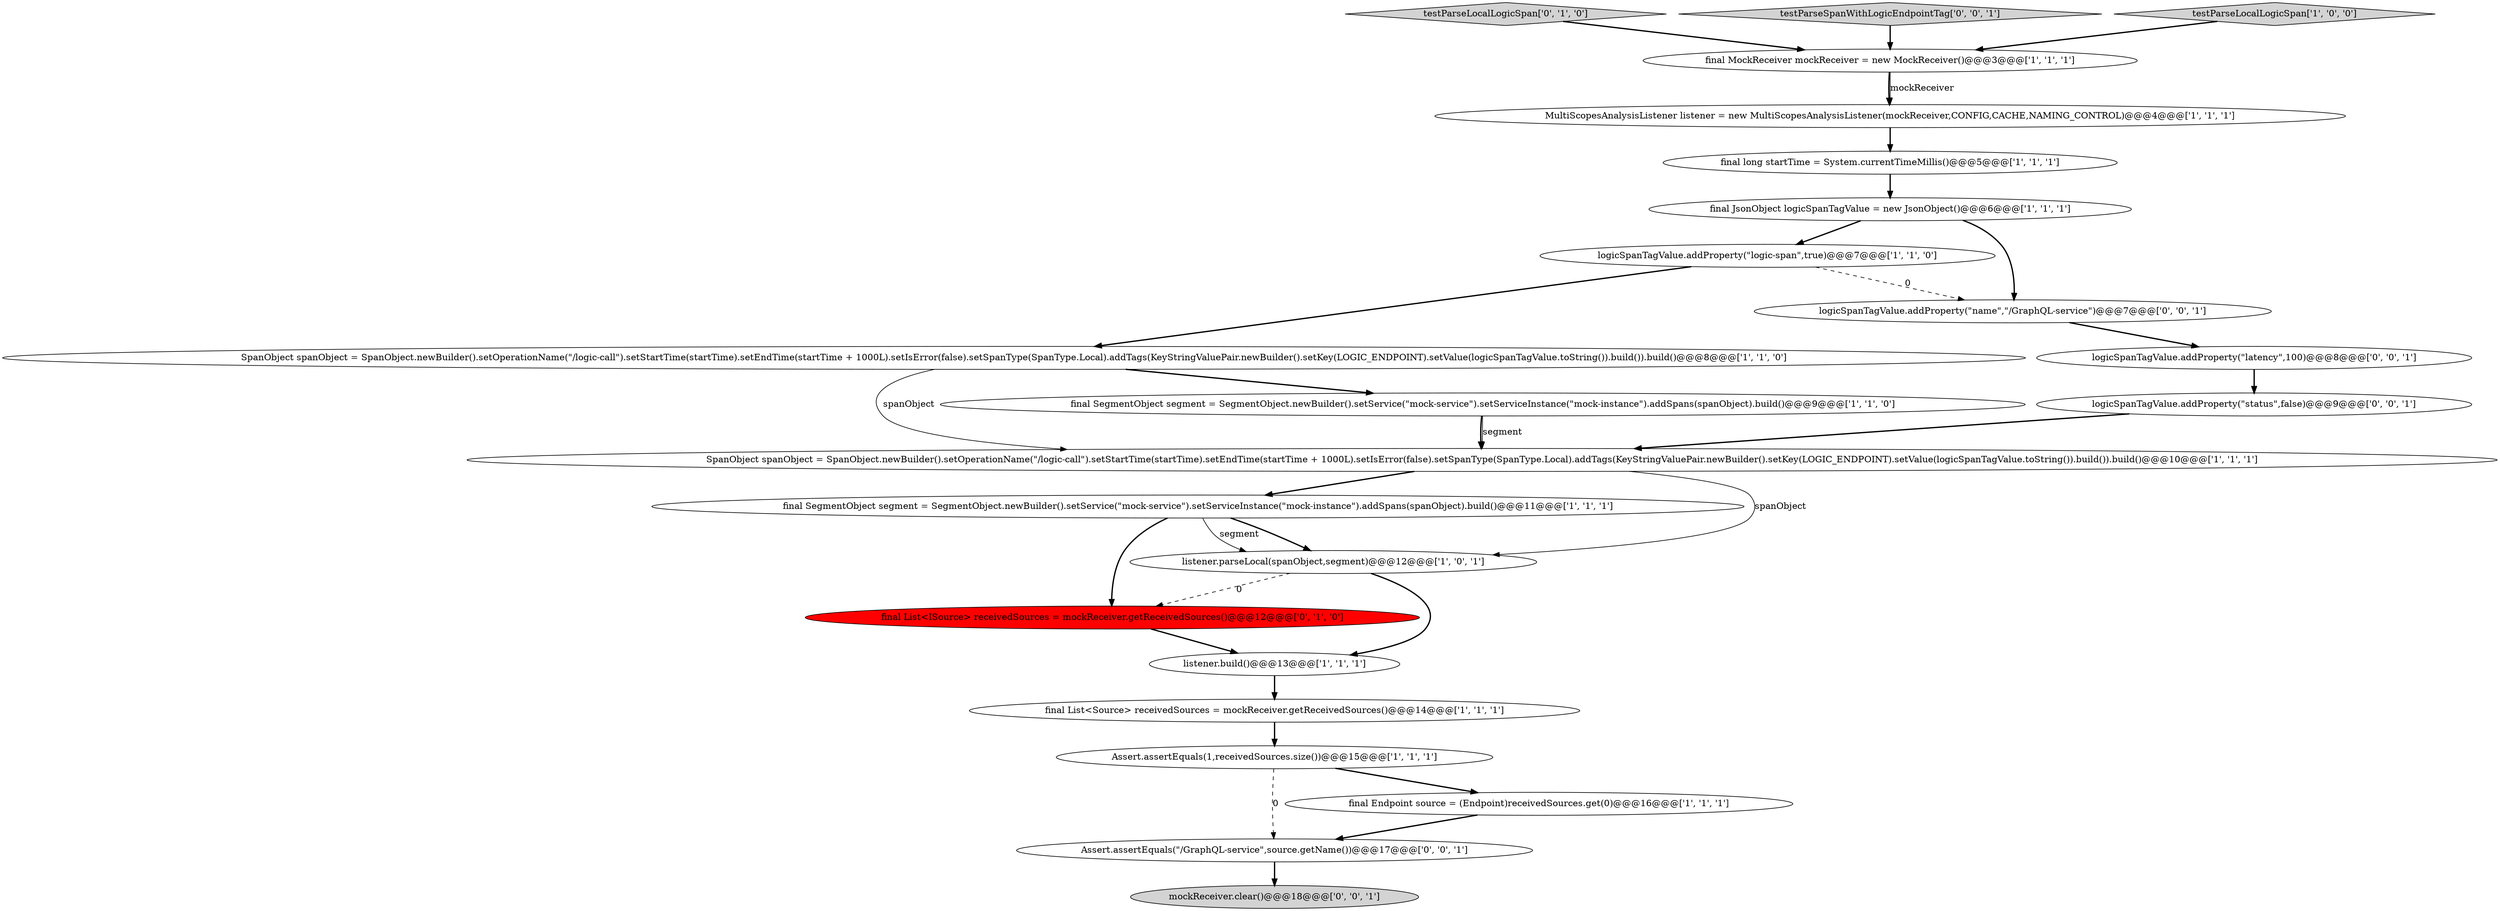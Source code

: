 digraph {
16 [style = filled, label = "testParseLocalLogicSpan['0', '1', '0']", fillcolor = lightgray, shape = diamond image = "AAA0AAABBB2BBB"];
3 [style = filled, label = "Assert.assertEquals(1,receivedSources.size())@@@15@@@['1', '1', '1']", fillcolor = white, shape = ellipse image = "AAA0AAABBB1BBB"];
18 [style = filled, label = "logicSpanTagValue.addProperty(\"status\",false)@@@9@@@['0', '0', '1']", fillcolor = white, shape = ellipse image = "AAA0AAABBB3BBB"];
1 [style = filled, label = "final List<Source> receivedSources = mockReceiver.getReceivedSources()@@@14@@@['1', '1', '1']", fillcolor = white, shape = ellipse image = "AAA0AAABBB1BBB"];
22 [style = filled, label = "Assert.assertEquals(\"/GraphQL-service\",source.getName())@@@17@@@['0', '0', '1']", fillcolor = white, shape = ellipse image = "AAA0AAABBB3BBB"];
11 [style = filled, label = "final SegmentObject segment = SegmentObject.newBuilder().setService(\"mock-service\").setServiceInstance(\"mock-instance\").addSpans(spanObject).build()@@@11@@@['1', '1', '1']", fillcolor = white, shape = ellipse image = "AAA0AAABBB1BBB"];
17 [style = filled, label = "mockReceiver.clear()@@@18@@@['0', '0', '1']", fillcolor = lightgray, shape = ellipse image = "AAA0AAABBB3BBB"];
10 [style = filled, label = "final Endpoint source = (Endpoint)receivedSources.get(0)@@@16@@@['1', '1', '1']", fillcolor = white, shape = ellipse image = "AAA0AAABBB1BBB"];
4 [style = filled, label = "final SegmentObject segment = SegmentObject.newBuilder().setService(\"mock-service\").setServiceInstance(\"mock-instance\").addSpans(spanObject).build()@@@9@@@['1', '1', '0']", fillcolor = white, shape = ellipse image = "AAA0AAABBB1BBB"];
5 [style = filled, label = "final MockReceiver mockReceiver = new MockReceiver()@@@3@@@['1', '1', '1']", fillcolor = white, shape = ellipse image = "AAA0AAABBB1BBB"];
9 [style = filled, label = "listener.parseLocal(spanObject,segment)@@@12@@@['1', '0', '1']", fillcolor = white, shape = ellipse image = "AAA0AAABBB1BBB"];
20 [style = filled, label = "testParseSpanWithLogicEndpointTag['0', '0', '1']", fillcolor = lightgray, shape = diamond image = "AAA0AAABBB3BBB"];
19 [style = filled, label = "logicSpanTagValue.addProperty(\"latency\",100)@@@8@@@['0', '0', '1']", fillcolor = white, shape = ellipse image = "AAA0AAABBB3BBB"];
13 [style = filled, label = "logicSpanTagValue.addProperty(\"logic-span\",true)@@@7@@@['1', '1', '0']", fillcolor = white, shape = ellipse image = "AAA0AAABBB1BBB"];
15 [style = filled, label = "final List<ISource> receivedSources = mockReceiver.getReceivedSources()@@@12@@@['0', '1', '0']", fillcolor = red, shape = ellipse image = "AAA1AAABBB2BBB"];
14 [style = filled, label = "listener.build()@@@13@@@['1', '1', '1']", fillcolor = white, shape = ellipse image = "AAA0AAABBB1BBB"];
12 [style = filled, label = "final long startTime = System.currentTimeMillis()@@@5@@@['1', '1', '1']", fillcolor = white, shape = ellipse image = "AAA0AAABBB1BBB"];
7 [style = filled, label = "SpanObject spanObject = SpanObject.newBuilder().setOperationName(\"/logic-call\").setStartTime(startTime).setEndTime(startTime + 1000L).setIsError(false).setSpanType(SpanType.Local).addTags(KeyStringValuePair.newBuilder().setKey(LOGIC_ENDPOINT).setValue(logicSpanTagValue.toString()).build()).build()@@@8@@@['1', '1', '0']", fillcolor = white, shape = ellipse image = "AAA0AAABBB1BBB"];
0 [style = filled, label = "testParseLocalLogicSpan['1', '0', '0']", fillcolor = lightgray, shape = diamond image = "AAA0AAABBB1BBB"];
21 [style = filled, label = "logicSpanTagValue.addProperty(\"name\",\"/GraphQL-service\")@@@7@@@['0', '0', '1']", fillcolor = white, shape = ellipse image = "AAA0AAABBB3BBB"];
8 [style = filled, label = "MultiScopesAnalysisListener listener = new MultiScopesAnalysisListener(mockReceiver,CONFIG,CACHE,NAMING_CONTROL)@@@4@@@['1', '1', '1']", fillcolor = white, shape = ellipse image = "AAA0AAABBB1BBB"];
6 [style = filled, label = "SpanObject spanObject = SpanObject.newBuilder().setOperationName(\"/logic-call\").setStartTime(startTime).setEndTime(startTime + 1000L).setIsError(false).setSpanType(SpanType.Local).addTags(KeyStringValuePair.newBuilder().setKey(LOGIC_ENDPOINT).setValue(logicSpanTagValue.toString()).build()).build()@@@10@@@['1', '1', '1']", fillcolor = white, shape = ellipse image = "AAA0AAABBB1BBB"];
2 [style = filled, label = "final JsonObject logicSpanTagValue = new JsonObject()@@@6@@@['1', '1', '1']", fillcolor = white, shape = ellipse image = "AAA0AAABBB1BBB"];
10->22 [style = bold, label=""];
5->8 [style = bold, label=""];
19->18 [style = bold, label=""];
7->6 [style = solid, label="spanObject"];
15->14 [style = bold, label=""];
21->19 [style = bold, label=""];
4->6 [style = bold, label=""];
1->3 [style = bold, label=""];
3->22 [style = dashed, label="0"];
7->4 [style = bold, label=""];
11->9 [style = bold, label=""];
11->9 [style = solid, label="segment"];
11->15 [style = bold, label=""];
14->1 [style = bold, label=""];
20->5 [style = bold, label=""];
2->13 [style = bold, label=""];
3->10 [style = bold, label=""];
12->2 [style = bold, label=""];
13->21 [style = dashed, label="0"];
9->15 [style = dashed, label="0"];
4->6 [style = solid, label="segment"];
18->6 [style = bold, label=""];
2->21 [style = bold, label=""];
13->7 [style = bold, label=""];
6->9 [style = solid, label="spanObject"];
6->11 [style = bold, label=""];
9->14 [style = bold, label=""];
16->5 [style = bold, label=""];
22->17 [style = bold, label=""];
5->8 [style = solid, label="mockReceiver"];
8->12 [style = bold, label=""];
0->5 [style = bold, label=""];
}
